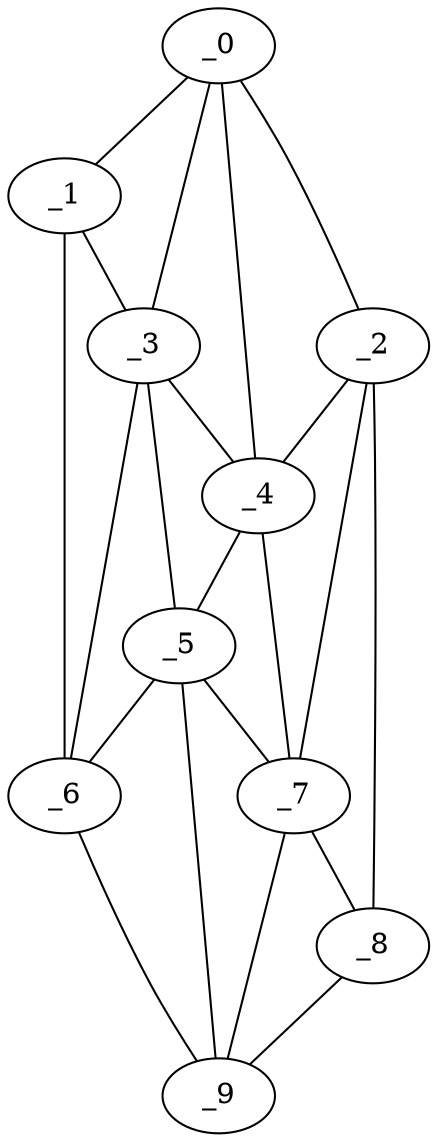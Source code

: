 graph "obj53__255.gxl" {
	_0	 [x=7,
		y=59];
	_1	 [x=26,
		y=29];
	_0 -- _1	 [valence=1];
	_2	 [x=28,
		y=89];
	_0 -- _2	 [valence=1];
	_3	 [x=32,
		y=45];
	_0 -- _3	 [valence=2];
	_4	 [x=34,
		y=58];
	_0 -- _4	 [valence=2];
	_1 -- _3	 [valence=2];
	_6	 [x=111,
		y=24];
	_1 -- _6	 [valence=1];
	_2 -- _4	 [valence=2];
	_7	 [x=113,
		y=78];
	_2 -- _7	 [valence=2];
	_8	 [x=115,
		y=93];
	_2 -- _8	 [valence=1];
	_3 -- _4	 [valence=1];
	_5	 [x=110,
		y=35];
	_3 -- _5	 [valence=2];
	_3 -- _6	 [valence=2];
	_4 -- _5	 [valence=1];
	_4 -- _7	 [valence=1];
	_5 -- _6	 [valence=2];
	_5 -- _7	 [valence=2];
	_9	 [x=119,
		y=56];
	_5 -- _9	 [valence=2];
	_6 -- _9	 [valence=1];
	_7 -- _8	 [valence=1];
	_7 -- _9	 [valence=1];
	_8 -- _9	 [valence=1];
}

